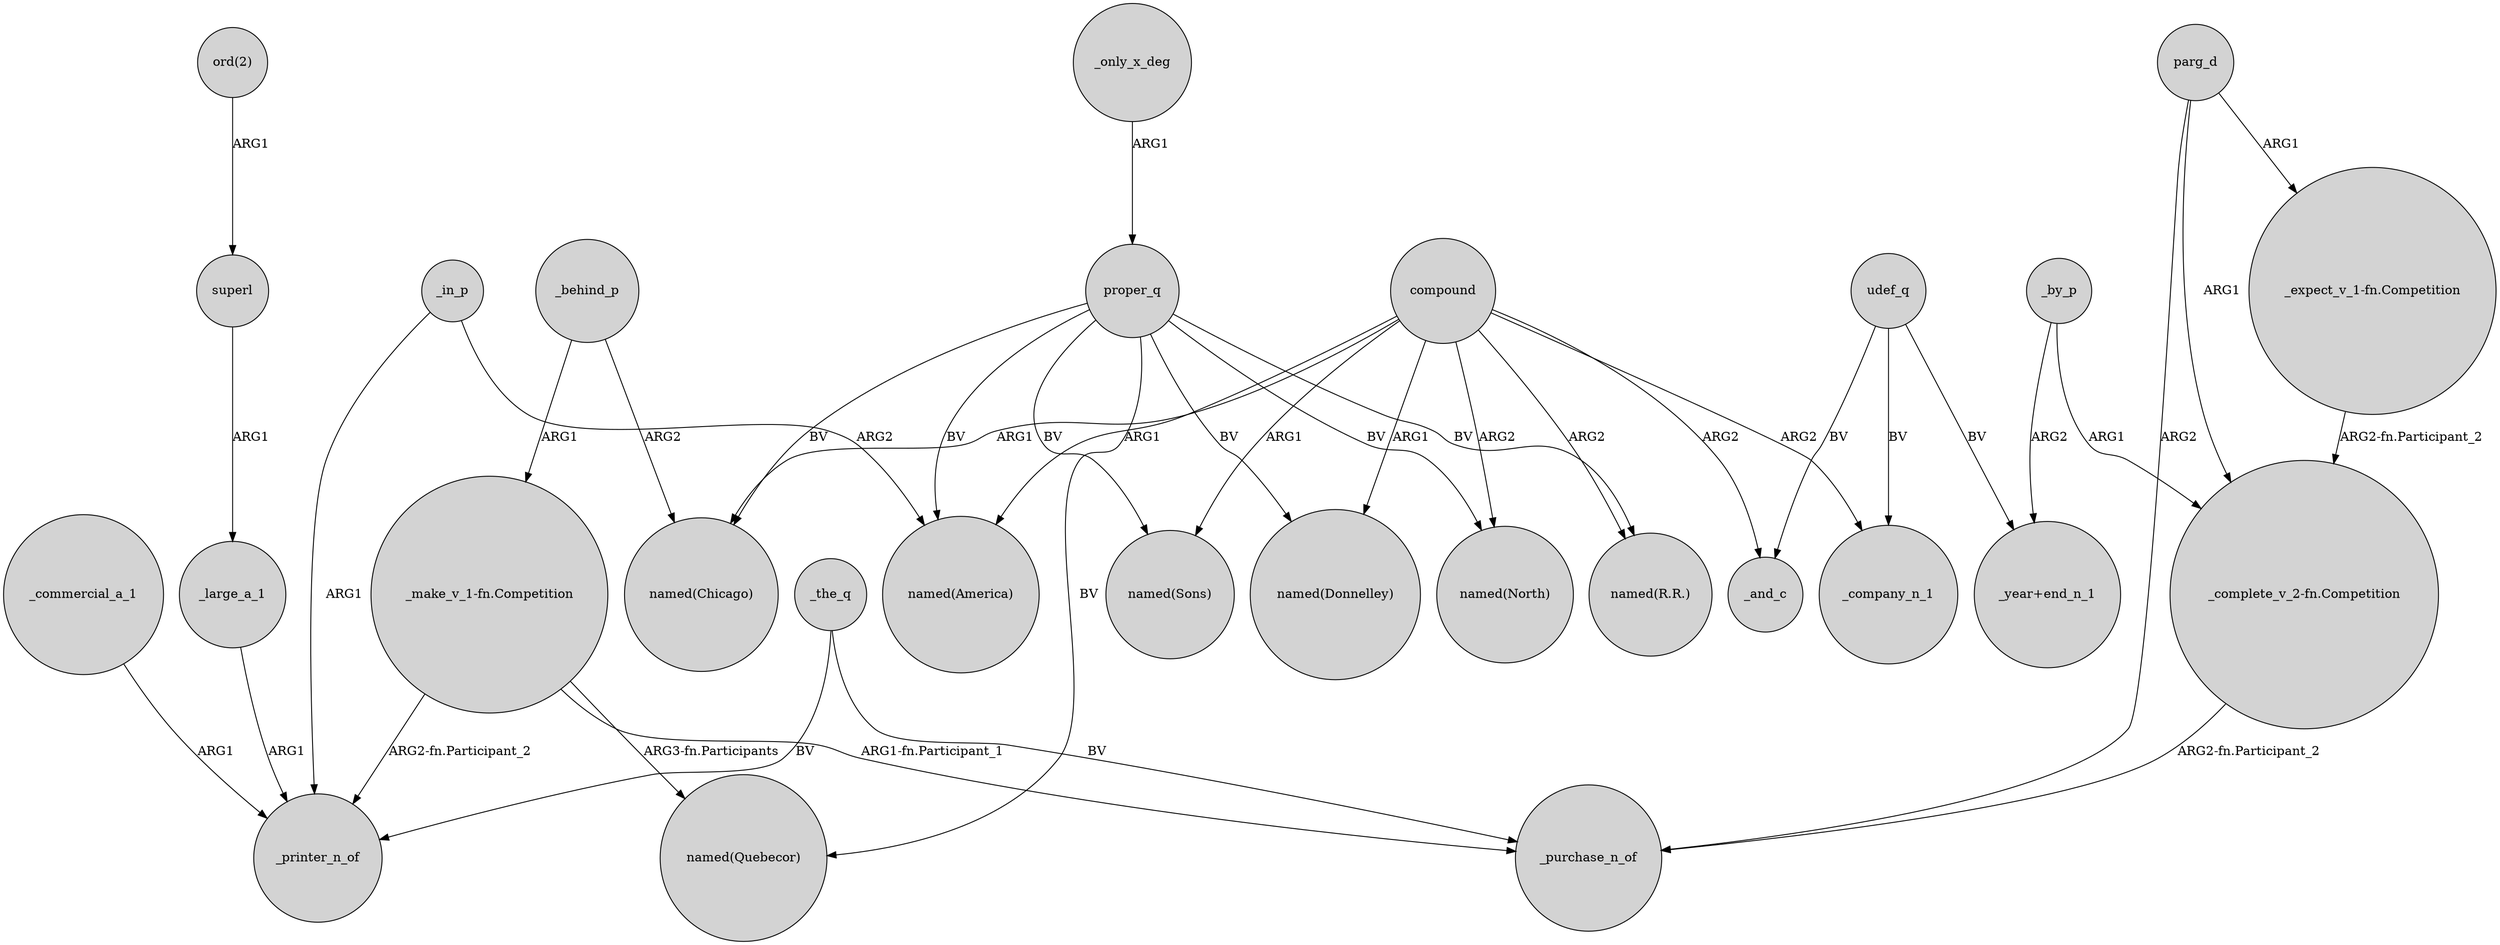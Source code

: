 digraph {
	node [shape=circle style=filled]
	"_complete_v_2-fn.Competition" -> _purchase_n_of [label="ARG2-fn.Participant_2"]
	_by_p -> "_year+end_n_1" [label=ARG2]
	compound -> "named(R.R.)" [label=ARG2]
	proper_q -> "named(North)" [label=BV]
	_commercial_a_1 -> _printer_n_of [label=ARG1]
	compound -> "named(America)" [label=ARG1]
	_behind_p -> "named(Chicago)" [label=ARG2]
	compound -> _company_n_1 [label=ARG2]
	_only_x_deg -> proper_q [label=ARG1]
	udef_q -> _company_n_1 [label=BV]
	"_make_v_1-fn.Competition" -> "named(Quebecor)" [label="ARG3-fn.Participants"]
	udef_q -> "_year+end_n_1" [label=BV]
	proper_q -> "named(America)" [label=BV]
	compound -> "named(Sons)" [label=ARG1]
	_by_p -> "_complete_v_2-fn.Competition" [label=ARG1]
	proper_q -> "named(Donnelley)" [label=BV]
	compound -> "named(Donnelley)" [label=ARG1]
	"_make_v_1-fn.Competition" -> _purchase_n_of [label="ARG1-fn.Participant_1"]
	udef_q -> _and_c [label=BV]
	_in_p -> "named(America)" [label=ARG2]
	compound -> _and_c [label=ARG2]
	_in_p -> _printer_n_of [label=ARG1]
	_the_q -> _purchase_n_of [label=BV]
	"ord(2)" -> superl [label=ARG1]
	proper_q -> "named(Chicago)" [label=BV]
	proper_q -> "named(R.R.)" [label=BV]
	compound -> "named(Chicago)" [label=ARG1]
	parg_d -> "_expect_v_1-fn.Competition" [label=ARG1]
	parg_d -> "_complete_v_2-fn.Competition" [label=ARG1]
	proper_q -> "named(Sons)" [label=BV]
	compound -> "named(North)" [label=ARG2]
	_large_a_1 -> _printer_n_of [label=ARG1]
	"_expect_v_1-fn.Competition" -> "_complete_v_2-fn.Competition" [label="ARG2-fn.Participant_2"]
	proper_q -> "named(Quebecor)" [label=BV]
	_the_q -> _printer_n_of [label=BV]
	superl -> _large_a_1 [label=ARG1]
	"_make_v_1-fn.Competition" -> _printer_n_of [label="ARG2-fn.Participant_2"]
	parg_d -> _purchase_n_of [label=ARG2]
	_behind_p -> "_make_v_1-fn.Competition" [label=ARG1]
}
